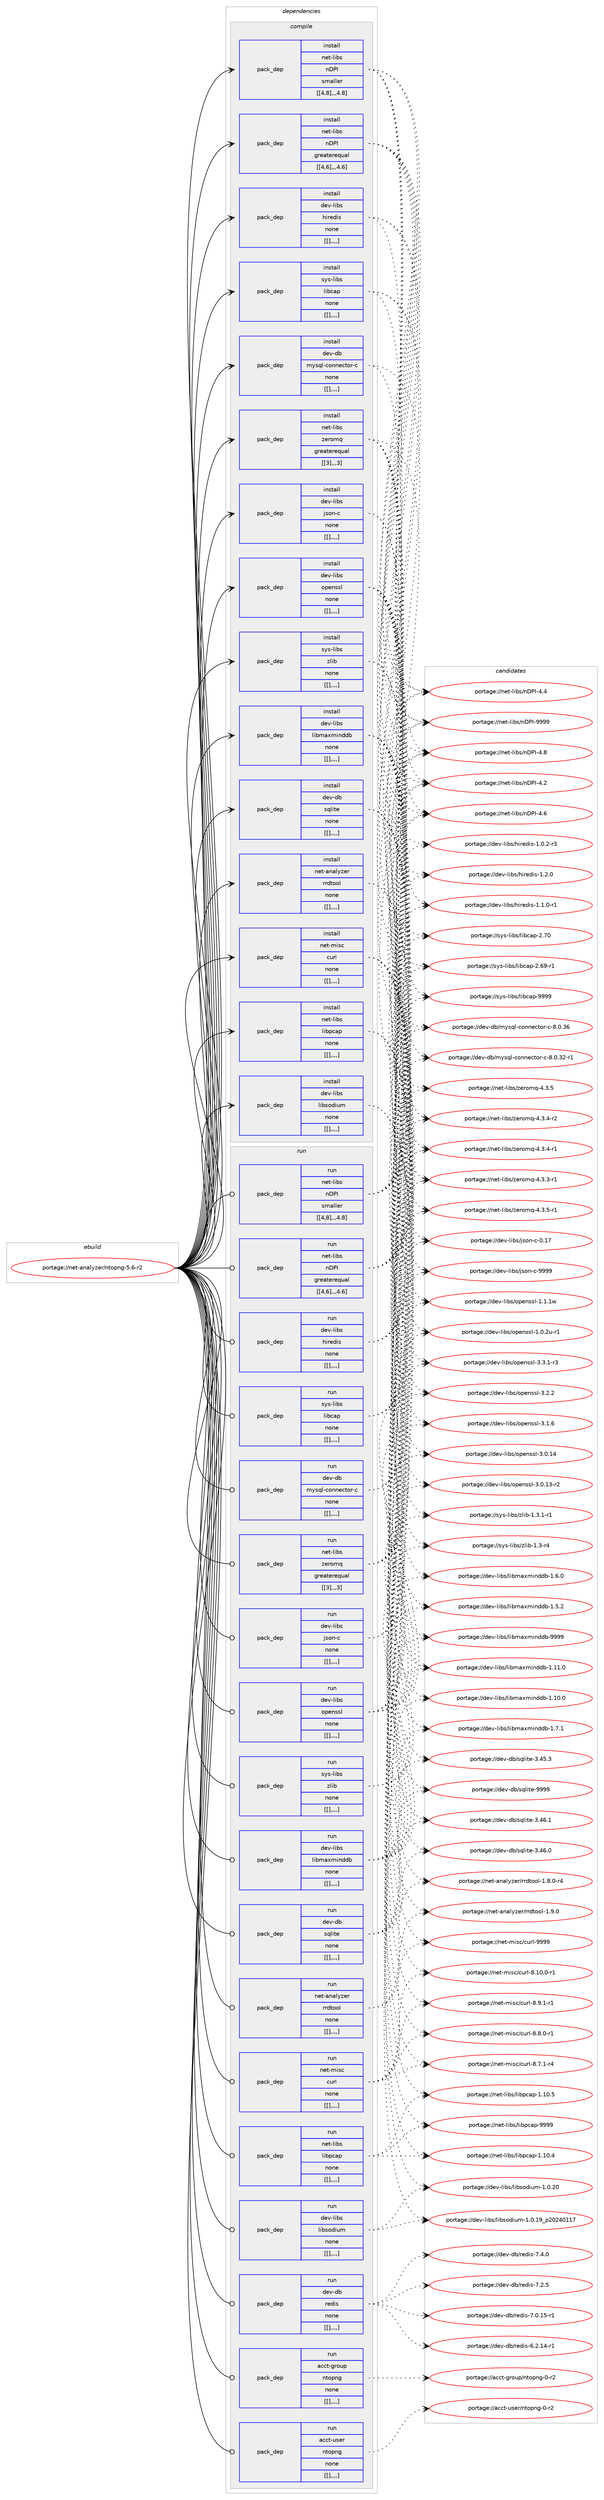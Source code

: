 digraph prolog {

# *************
# Graph options
# *************

newrank=true;
concentrate=true;
compound=true;
graph [rankdir=LR,fontname=Helvetica,fontsize=10,ranksep=1.5];#, ranksep=2.5, nodesep=0.2];
edge  [arrowhead=vee];
node  [fontname=Helvetica,fontsize=10];

# **********
# The ebuild
# **********

subgraph cluster_leftcol {
color=gray;
label=<<i>ebuild</i>>;
id [label="portage://net-analyzer/ntopng-5.6-r2", color=red, width=4, href="../net-analyzer/ntopng-5.6-r2.svg"];
}

# ****************
# The dependencies
# ****************

subgraph cluster_midcol {
color=gray;
label=<<i>dependencies</i>>;
subgraph cluster_compile {
fillcolor="#eeeeee";
style=filled;
label=<<i>compile</i>>;
subgraph pack263828 {
dependency359083 [label=<<TABLE BORDER="0" CELLBORDER="1" CELLSPACING="0" CELLPADDING="4" WIDTH="220"><TR><TD ROWSPAN="6" CELLPADDING="30">pack_dep</TD></TR><TR><TD WIDTH="110">install</TD></TR><TR><TD>dev-db</TD></TR><TR><TD>mysql-connector-c</TD></TR><TR><TD>none</TD></TR><TR><TD>[[],,,,]</TD></TR></TABLE>>, shape=none, color=blue];
}
id:e -> dependency359083:w [weight=20,style="solid",arrowhead="vee"];
subgraph pack263829 {
dependency359084 [label=<<TABLE BORDER="0" CELLBORDER="1" CELLSPACING="0" CELLPADDING="4" WIDTH="220"><TR><TD ROWSPAN="6" CELLPADDING="30">pack_dep</TD></TR><TR><TD WIDTH="110">install</TD></TR><TR><TD>dev-db</TD></TR><TR><TD>sqlite</TD></TR><TR><TD>none</TD></TR><TR><TD>[[],,,,]</TD></TR></TABLE>>, shape=none, color=blue];
}
id:e -> dependency359084:w [weight=20,style="solid",arrowhead="vee"];
subgraph pack263830 {
dependency359085 [label=<<TABLE BORDER="0" CELLBORDER="1" CELLSPACING="0" CELLPADDING="4" WIDTH="220"><TR><TD ROWSPAN="6" CELLPADDING="30">pack_dep</TD></TR><TR><TD WIDTH="110">install</TD></TR><TR><TD>dev-libs</TD></TR><TR><TD>hiredis</TD></TR><TR><TD>none</TD></TR><TR><TD>[[],,,,]</TD></TR></TABLE>>, shape=none, color=blue];
}
id:e -> dependency359085:w [weight=20,style="solid",arrowhead="vee"];
subgraph pack263831 {
dependency359086 [label=<<TABLE BORDER="0" CELLBORDER="1" CELLSPACING="0" CELLPADDING="4" WIDTH="220"><TR><TD ROWSPAN="6" CELLPADDING="30">pack_dep</TD></TR><TR><TD WIDTH="110">install</TD></TR><TR><TD>dev-libs</TD></TR><TR><TD>json-c</TD></TR><TR><TD>none</TD></TR><TR><TD>[[],,,,]</TD></TR></TABLE>>, shape=none, color=blue];
}
id:e -> dependency359086:w [weight=20,style="solid",arrowhead="vee"];
subgraph pack263832 {
dependency359087 [label=<<TABLE BORDER="0" CELLBORDER="1" CELLSPACING="0" CELLPADDING="4" WIDTH="220"><TR><TD ROWSPAN="6" CELLPADDING="30">pack_dep</TD></TR><TR><TD WIDTH="110">install</TD></TR><TR><TD>dev-libs</TD></TR><TR><TD>libmaxminddb</TD></TR><TR><TD>none</TD></TR><TR><TD>[[],,,,]</TD></TR></TABLE>>, shape=none, color=blue];
}
id:e -> dependency359087:w [weight=20,style="solid",arrowhead="vee"];
subgraph pack263833 {
dependency359088 [label=<<TABLE BORDER="0" CELLBORDER="1" CELLSPACING="0" CELLPADDING="4" WIDTH="220"><TR><TD ROWSPAN="6" CELLPADDING="30">pack_dep</TD></TR><TR><TD WIDTH="110">install</TD></TR><TR><TD>dev-libs</TD></TR><TR><TD>libsodium</TD></TR><TR><TD>none</TD></TR><TR><TD>[[],,,,]</TD></TR></TABLE>>, shape=none, color=blue];
}
id:e -> dependency359088:w [weight=20,style="solid",arrowhead="vee"];
subgraph pack263834 {
dependency359089 [label=<<TABLE BORDER="0" CELLBORDER="1" CELLSPACING="0" CELLPADDING="4" WIDTH="220"><TR><TD ROWSPAN="6" CELLPADDING="30">pack_dep</TD></TR><TR><TD WIDTH="110">install</TD></TR><TR><TD>dev-libs</TD></TR><TR><TD>openssl</TD></TR><TR><TD>none</TD></TR><TR><TD>[[],,,,]</TD></TR></TABLE>>, shape=none, color=blue];
}
id:e -> dependency359089:w [weight=20,style="solid",arrowhead="vee"];
subgraph pack263835 {
dependency359090 [label=<<TABLE BORDER="0" CELLBORDER="1" CELLSPACING="0" CELLPADDING="4" WIDTH="220"><TR><TD ROWSPAN="6" CELLPADDING="30">pack_dep</TD></TR><TR><TD WIDTH="110">install</TD></TR><TR><TD>net-analyzer</TD></TR><TR><TD>rrdtool</TD></TR><TR><TD>none</TD></TR><TR><TD>[[],,,,]</TD></TR></TABLE>>, shape=none, color=blue];
}
id:e -> dependency359090:w [weight=20,style="solid",arrowhead="vee"];
subgraph pack263836 {
dependency359091 [label=<<TABLE BORDER="0" CELLBORDER="1" CELLSPACING="0" CELLPADDING="4" WIDTH="220"><TR><TD ROWSPAN="6" CELLPADDING="30">pack_dep</TD></TR><TR><TD WIDTH="110">install</TD></TR><TR><TD>net-libs</TD></TR><TR><TD>libpcap</TD></TR><TR><TD>none</TD></TR><TR><TD>[[],,,,]</TD></TR></TABLE>>, shape=none, color=blue];
}
id:e -> dependency359091:w [weight=20,style="solid",arrowhead="vee"];
subgraph pack263837 {
dependency359092 [label=<<TABLE BORDER="0" CELLBORDER="1" CELLSPACING="0" CELLPADDING="4" WIDTH="220"><TR><TD ROWSPAN="6" CELLPADDING="30">pack_dep</TD></TR><TR><TD WIDTH="110">install</TD></TR><TR><TD>net-libs</TD></TR><TR><TD>nDPI</TD></TR><TR><TD>greaterequal</TD></TR><TR><TD>[[4,6],,,4.6]</TD></TR></TABLE>>, shape=none, color=blue];
}
id:e -> dependency359092:w [weight=20,style="solid",arrowhead="vee"];
subgraph pack263838 {
dependency359093 [label=<<TABLE BORDER="0" CELLBORDER="1" CELLSPACING="0" CELLPADDING="4" WIDTH="220"><TR><TD ROWSPAN="6" CELLPADDING="30">pack_dep</TD></TR><TR><TD WIDTH="110">install</TD></TR><TR><TD>net-libs</TD></TR><TR><TD>nDPI</TD></TR><TR><TD>smaller</TD></TR><TR><TD>[[4,8],,,4.8]</TD></TR></TABLE>>, shape=none, color=blue];
}
id:e -> dependency359093:w [weight=20,style="solid",arrowhead="vee"];
subgraph pack263839 {
dependency359094 [label=<<TABLE BORDER="0" CELLBORDER="1" CELLSPACING="0" CELLPADDING="4" WIDTH="220"><TR><TD ROWSPAN="6" CELLPADDING="30">pack_dep</TD></TR><TR><TD WIDTH="110">install</TD></TR><TR><TD>net-libs</TD></TR><TR><TD>zeromq</TD></TR><TR><TD>greaterequal</TD></TR><TR><TD>[[3],,,3]</TD></TR></TABLE>>, shape=none, color=blue];
}
id:e -> dependency359094:w [weight=20,style="solid",arrowhead="vee"];
subgraph pack263840 {
dependency359095 [label=<<TABLE BORDER="0" CELLBORDER="1" CELLSPACING="0" CELLPADDING="4" WIDTH="220"><TR><TD ROWSPAN="6" CELLPADDING="30">pack_dep</TD></TR><TR><TD WIDTH="110">install</TD></TR><TR><TD>net-misc</TD></TR><TR><TD>curl</TD></TR><TR><TD>none</TD></TR><TR><TD>[[],,,,]</TD></TR></TABLE>>, shape=none, color=blue];
}
id:e -> dependency359095:w [weight=20,style="solid",arrowhead="vee"];
subgraph pack263841 {
dependency359096 [label=<<TABLE BORDER="0" CELLBORDER="1" CELLSPACING="0" CELLPADDING="4" WIDTH="220"><TR><TD ROWSPAN="6" CELLPADDING="30">pack_dep</TD></TR><TR><TD WIDTH="110">install</TD></TR><TR><TD>sys-libs</TD></TR><TR><TD>libcap</TD></TR><TR><TD>none</TD></TR><TR><TD>[[],,,,]</TD></TR></TABLE>>, shape=none, color=blue];
}
id:e -> dependency359096:w [weight=20,style="solid",arrowhead="vee"];
subgraph pack263842 {
dependency359097 [label=<<TABLE BORDER="0" CELLBORDER="1" CELLSPACING="0" CELLPADDING="4" WIDTH="220"><TR><TD ROWSPAN="6" CELLPADDING="30">pack_dep</TD></TR><TR><TD WIDTH="110">install</TD></TR><TR><TD>sys-libs</TD></TR><TR><TD>zlib</TD></TR><TR><TD>none</TD></TR><TR><TD>[[],,,,]</TD></TR></TABLE>>, shape=none, color=blue];
}
id:e -> dependency359097:w [weight=20,style="solid",arrowhead="vee"];
}
subgraph cluster_compileandrun {
fillcolor="#eeeeee";
style=filled;
label=<<i>compile and run</i>>;
}
subgraph cluster_run {
fillcolor="#eeeeee";
style=filled;
label=<<i>run</i>>;
subgraph pack263843 {
dependency359098 [label=<<TABLE BORDER="0" CELLBORDER="1" CELLSPACING="0" CELLPADDING="4" WIDTH="220"><TR><TD ROWSPAN="6" CELLPADDING="30">pack_dep</TD></TR><TR><TD WIDTH="110">run</TD></TR><TR><TD>acct-group</TD></TR><TR><TD>ntopng</TD></TR><TR><TD>none</TD></TR><TR><TD>[[],,,,]</TD></TR></TABLE>>, shape=none, color=blue];
}
id:e -> dependency359098:w [weight=20,style="solid",arrowhead="odot"];
subgraph pack263844 {
dependency359099 [label=<<TABLE BORDER="0" CELLBORDER="1" CELLSPACING="0" CELLPADDING="4" WIDTH="220"><TR><TD ROWSPAN="6" CELLPADDING="30">pack_dep</TD></TR><TR><TD WIDTH="110">run</TD></TR><TR><TD>acct-user</TD></TR><TR><TD>ntopng</TD></TR><TR><TD>none</TD></TR><TR><TD>[[],,,,]</TD></TR></TABLE>>, shape=none, color=blue];
}
id:e -> dependency359099:w [weight=20,style="solid",arrowhead="odot"];
subgraph pack263845 {
dependency359100 [label=<<TABLE BORDER="0" CELLBORDER="1" CELLSPACING="0" CELLPADDING="4" WIDTH="220"><TR><TD ROWSPAN="6" CELLPADDING="30">pack_dep</TD></TR><TR><TD WIDTH="110">run</TD></TR><TR><TD>dev-db</TD></TR><TR><TD>mysql-connector-c</TD></TR><TR><TD>none</TD></TR><TR><TD>[[],,,,]</TD></TR></TABLE>>, shape=none, color=blue];
}
id:e -> dependency359100:w [weight=20,style="solid",arrowhead="odot"];
subgraph pack263846 {
dependency359101 [label=<<TABLE BORDER="0" CELLBORDER="1" CELLSPACING="0" CELLPADDING="4" WIDTH="220"><TR><TD ROWSPAN="6" CELLPADDING="30">pack_dep</TD></TR><TR><TD WIDTH="110">run</TD></TR><TR><TD>dev-db</TD></TR><TR><TD>redis</TD></TR><TR><TD>none</TD></TR><TR><TD>[[],,,,]</TD></TR></TABLE>>, shape=none, color=blue];
}
id:e -> dependency359101:w [weight=20,style="solid",arrowhead="odot"];
subgraph pack263847 {
dependency359102 [label=<<TABLE BORDER="0" CELLBORDER="1" CELLSPACING="0" CELLPADDING="4" WIDTH="220"><TR><TD ROWSPAN="6" CELLPADDING="30">pack_dep</TD></TR><TR><TD WIDTH="110">run</TD></TR><TR><TD>dev-db</TD></TR><TR><TD>sqlite</TD></TR><TR><TD>none</TD></TR><TR><TD>[[],,,,]</TD></TR></TABLE>>, shape=none, color=blue];
}
id:e -> dependency359102:w [weight=20,style="solid",arrowhead="odot"];
subgraph pack263848 {
dependency359103 [label=<<TABLE BORDER="0" CELLBORDER="1" CELLSPACING="0" CELLPADDING="4" WIDTH="220"><TR><TD ROWSPAN="6" CELLPADDING="30">pack_dep</TD></TR><TR><TD WIDTH="110">run</TD></TR><TR><TD>dev-libs</TD></TR><TR><TD>hiredis</TD></TR><TR><TD>none</TD></TR><TR><TD>[[],,,,]</TD></TR></TABLE>>, shape=none, color=blue];
}
id:e -> dependency359103:w [weight=20,style="solid",arrowhead="odot"];
subgraph pack263849 {
dependency359104 [label=<<TABLE BORDER="0" CELLBORDER="1" CELLSPACING="0" CELLPADDING="4" WIDTH="220"><TR><TD ROWSPAN="6" CELLPADDING="30">pack_dep</TD></TR><TR><TD WIDTH="110">run</TD></TR><TR><TD>dev-libs</TD></TR><TR><TD>json-c</TD></TR><TR><TD>none</TD></TR><TR><TD>[[],,,,]</TD></TR></TABLE>>, shape=none, color=blue];
}
id:e -> dependency359104:w [weight=20,style="solid",arrowhead="odot"];
subgraph pack263850 {
dependency359105 [label=<<TABLE BORDER="0" CELLBORDER="1" CELLSPACING="0" CELLPADDING="4" WIDTH="220"><TR><TD ROWSPAN="6" CELLPADDING="30">pack_dep</TD></TR><TR><TD WIDTH="110">run</TD></TR><TR><TD>dev-libs</TD></TR><TR><TD>libmaxminddb</TD></TR><TR><TD>none</TD></TR><TR><TD>[[],,,,]</TD></TR></TABLE>>, shape=none, color=blue];
}
id:e -> dependency359105:w [weight=20,style="solid",arrowhead="odot"];
subgraph pack263851 {
dependency359106 [label=<<TABLE BORDER="0" CELLBORDER="1" CELLSPACING="0" CELLPADDING="4" WIDTH="220"><TR><TD ROWSPAN="6" CELLPADDING="30">pack_dep</TD></TR><TR><TD WIDTH="110">run</TD></TR><TR><TD>dev-libs</TD></TR><TR><TD>libsodium</TD></TR><TR><TD>none</TD></TR><TR><TD>[[],,,,]</TD></TR></TABLE>>, shape=none, color=blue];
}
id:e -> dependency359106:w [weight=20,style="solid",arrowhead="odot"];
subgraph pack263852 {
dependency359107 [label=<<TABLE BORDER="0" CELLBORDER="1" CELLSPACING="0" CELLPADDING="4" WIDTH="220"><TR><TD ROWSPAN="6" CELLPADDING="30">pack_dep</TD></TR><TR><TD WIDTH="110">run</TD></TR><TR><TD>dev-libs</TD></TR><TR><TD>openssl</TD></TR><TR><TD>none</TD></TR><TR><TD>[[],,,,]</TD></TR></TABLE>>, shape=none, color=blue];
}
id:e -> dependency359107:w [weight=20,style="solid",arrowhead="odot"];
subgraph pack263853 {
dependency359108 [label=<<TABLE BORDER="0" CELLBORDER="1" CELLSPACING="0" CELLPADDING="4" WIDTH="220"><TR><TD ROWSPAN="6" CELLPADDING="30">pack_dep</TD></TR><TR><TD WIDTH="110">run</TD></TR><TR><TD>net-analyzer</TD></TR><TR><TD>rrdtool</TD></TR><TR><TD>none</TD></TR><TR><TD>[[],,,,]</TD></TR></TABLE>>, shape=none, color=blue];
}
id:e -> dependency359108:w [weight=20,style="solid",arrowhead="odot"];
subgraph pack263854 {
dependency359109 [label=<<TABLE BORDER="0" CELLBORDER="1" CELLSPACING="0" CELLPADDING="4" WIDTH="220"><TR><TD ROWSPAN="6" CELLPADDING="30">pack_dep</TD></TR><TR><TD WIDTH="110">run</TD></TR><TR><TD>net-libs</TD></TR><TR><TD>libpcap</TD></TR><TR><TD>none</TD></TR><TR><TD>[[],,,,]</TD></TR></TABLE>>, shape=none, color=blue];
}
id:e -> dependency359109:w [weight=20,style="solid",arrowhead="odot"];
subgraph pack263855 {
dependency359110 [label=<<TABLE BORDER="0" CELLBORDER="1" CELLSPACING="0" CELLPADDING="4" WIDTH="220"><TR><TD ROWSPAN="6" CELLPADDING="30">pack_dep</TD></TR><TR><TD WIDTH="110">run</TD></TR><TR><TD>net-libs</TD></TR><TR><TD>nDPI</TD></TR><TR><TD>greaterequal</TD></TR><TR><TD>[[4,6],,,4.6]</TD></TR></TABLE>>, shape=none, color=blue];
}
id:e -> dependency359110:w [weight=20,style="solid",arrowhead="odot"];
subgraph pack263856 {
dependency359111 [label=<<TABLE BORDER="0" CELLBORDER="1" CELLSPACING="0" CELLPADDING="4" WIDTH="220"><TR><TD ROWSPAN="6" CELLPADDING="30">pack_dep</TD></TR><TR><TD WIDTH="110">run</TD></TR><TR><TD>net-libs</TD></TR><TR><TD>nDPI</TD></TR><TR><TD>smaller</TD></TR><TR><TD>[[4,8],,,4.8]</TD></TR></TABLE>>, shape=none, color=blue];
}
id:e -> dependency359111:w [weight=20,style="solid",arrowhead="odot"];
subgraph pack263857 {
dependency359112 [label=<<TABLE BORDER="0" CELLBORDER="1" CELLSPACING="0" CELLPADDING="4" WIDTH="220"><TR><TD ROWSPAN="6" CELLPADDING="30">pack_dep</TD></TR><TR><TD WIDTH="110">run</TD></TR><TR><TD>net-libs</TD></TR><TR><TD>zeromq</TD></TR><TR><TD>greaterequal</TD></TR><TR><TD>[[3],,,3]</TD></TR></TABLE>>, shape=none, color=blue];
}
id:e -> dependency359112:w [weight=20,style="solid",arrowhead="odot"];
subgraph pack263858 {
dependency359113 [label=<<TABLE BORDER="0" CELLBORDER="1" CELLSPACING="0" CELLPADDING="4" WIDTH="220"><TR><TD ROWSPAN="6" CELLPADDING="30">pack_dep</TD></TR><TR><TD WIDTH="110">run</TD></TR><TR><TD>net-misc</TD></TR><TR><TD>curl</TD></TR><TR><TD>none</TD></TR><TR><TD>[[],,,,]</TD></TR></TABLE>>, shape=none, color=blue];
}
id:e -> dependency359113:w [weight=20,style="solid",arrowhead="odot"];
subgraph pack263859 {
dependency359114 [label=<<TABLE BORDER="0" CELLBORDER="1" CELLSPACING="0" CELLPADDING="4" WIDTH="220"><TR><TD ROWSPAN="6" CELLPADDING="30">pack_dep</TD></TR><TR><TD WIDTH="110">run</TD></TR><TR><TD>sys-libs</TD></TR><TR><TD>libcap</TD></TR><TR><TD>none</TD></TR><TR><TD>[[],,,,]</TD></TR></TABLE>>, shape=none, color=blue];
}
id:e -> dependency359114:w [weight=20,style="solid",arrowhead="odot"];
subgraph pack263860 {
dependency359115 [label=<<TABLE BORDER="0" CELLBORDER="1" CELLSPACING="0" CELLPADDING="4" WIDTH="220"><TR><TD ROWSPAN="6" CELLPADDING="30">pack_dep</TD></TR><TR><TD WIDTH="110">run</TD></TR><TR><TD>sys-libs</TD></TR><TR><TD>zlib</TD></TR><TR><TD>none</TD></TR><TR><TD>[[],,,,]</TD></TR></TABLE>>, shape=none, color=blue];
}
id:e -> dependency359115:w [weight=20,style="solid",arrowhead="odot"];
}
}

# **************
# The candidates
# **************

subgraph cluster_choices {
rank=same;
color=gray;
label=<<i>candidates</i>>;

subgraph choice263828 {
color=black;
nodesep=1;
choice100101118451009847109121115113108459911111011010199116111114459945564648465154 [label="portage://dev-db/mysql-connector-c-8.0.36", color=red, width=4,href="../dev-db/mysql-connector-c-8.0.36.svg"];
choice1001011184510098471091211151131084599111110110101991161111144599455646484651504511449 [label="portage://dev-db/mysql-connector-c-8.0.32-r1", color=red, width=4,href="../dev-db/mysql-connector-c-8.0.32-r1.svg"];
dependency359083:e -> choice100101118451009847109121115113108459911111011010199116111114459945564648465154:w [style=dotted,weight="100"];
dependency359083:e -> choice1001011184510098471091211151131084599111110110101991161111144599455646484651504511449:w [style=dotted,weight="100"];
}
subgraph choice263829 {
color=black;
nodesep=1;
choice1001011184510098471151131081051161014557575757 [label="portage://dev-db/sqlite-9999", color=red, width=4,href="../dev-db/sqlite-9999.svg"];
choice10010111845100984711511310810511610145514652544649 [label="portage://dev-db/sqlite-3.46.1", color=red, width=4,href="../dev-db/sqlite-3.46.1.svg"];
choice10010111845100984711511310810511610145514652544648 [label="portage://dev-db/sqlite-3.46.0", color=red, width=4,href="../dev-db/sqlite-3.46.0.svg"];
choice10010111845100984711511310810511610145514652534651 [label="portage://dev-db/sqlite-3.45.3", color=red, width=4,href="../dev-db/sqlite-3.45.3.svg"];
dependency359084:e -> choice1001011184510098471151131081051161014557575757:w [style=dotted,weight="100"];
dependency359084:e -> choice10010111845100984711511310810511610145514652544649:w [style=dotted,weight="100"];
dependency359084:e -> choice10010111845100984711511310810511610145514652544648:w [style=dotted,weight="100"];
dependency359084:e -> choice10010111845100984711511310810511610145514652534651:w [style=dotted,weight="100"];
}
subgraph choice263830 {
color=black;
nodesep=1;
choice100101118451081059811547104105114101100105115454946504648 [label="portage://dev-libs/hiredis-1.2.0", color=red, width=4,href="../dev-libs/hiredis-1.2.0.svg"];
choice1001011184510810598115471041051141011001051154549464946484511449 [label="portage://dev-libs/hiredis-1.1.0-r1", color=red, width=4,href="../dev-libs/hiredis-1.1.0-r1.svg"];
choice1001011184510810598115471041051141011001051154549464846504511451 [label="portage://dev-libs/hiredis-1.0.2-r3", color=red, width=4,href="../dev-libs/hiredis-1.0.2-r3.svg"];
dependency359085:e -> choice100101118451081059811547104105114101100105115454946504648:w [style=dotted,weight="100"];
dependency359085:e -> choice1001011184510810598115471041051141011001051154549464946484511449:w [style=dotted,weight="100"];
dependency359085:e -> choice1001011184510810598115471041051141011001051154549464846504511451:w [style=dotted,weight="100"];
}
subgraph choice263831 {
color=black;
nodesep=1;
choice10010111845108105981154710611511111045994557575757 [label="portage://dev-libs/json-c-9999", color=red, width=4,href="../dev-libs/json-c-9999.svg"];
choice10010111845108105981154710611511111045994548464955 [label="portage://dev-libs/json-c-0.17", color=red, width=4,href="../dev-libs/json-c-0.17.svg"];
dependency359086:e -> choice10010111845108105981154710611511111045994557575757:w [style=dotted,weight="100"];
dependency359086:e -> choice10010111845108105981154710611511111045994548464955:w [style=dotted,weight="100"];
}
subgraph choice263832 {
color=black;
nodesep=1;
choice1001011184510810598115471081059810997120109105110100100984557575757 [label="portage://dev-libs/libmaxminddb-9999", color=red, width=4,href="../dev-libs/libmaxminddb-9999.svg"];
choice10010111845108105981154710810598109971201091051101001009845494649494648 [label="portage://dev-libs/libmaxminddb-1.11.0", color=red, width=4,href="../dev-libs/libmaxminddb-1.11.0.svg"];
choice10010111845108105981154710810598109971201091051101001009845494649484648 [label="portage://dev-libs/libmaxminddb-1.10.0", color=red, width=4,href="../dev-libs/libmaxminddb-1.10.0.svg"];
choice100101118451081059811547108105981099712010910511010010098454946554649 [label="portage://dev-libs/libmaxminddb-1.7.1", color=red, width=4,href="../dev-libs/libmaxminddb-1.7.1.svg"];
choice100101118451081059811547108105981099712010910511010010098454946544648 [label="portage://dev-libs/libmaxminddb-1.6.0", color=red, width=4,href="../dev-libs/libmaxminddb-1.6.0.svg"];
choice100101118451081059811547108105981099712010910511010010098454946534650 [label="portage://dev-libs/libmaxminddb-1.5.2", color=red, width=4,href="../dev-libs/libmaxminddb-1.5.2.svg"];
dependency359087:e -> choice1001011184510810598115471081059810997120109105110100100984557575757:w [style=dotted,weight="100"];
dependency359087:e -> choice10010111845108105981154710810598109971201091051101001009845494649494648:w [style=dotted,weight="100"];
dependency359087:e -> choice10010111845108105981154710810598109971201091051101001009845494649484648:w [style=dotted,weight="100"];
dependency359087:e -> choice100101118451081059811547108105981099712010910511010010098454946554649:w [style=dotted,weight="100"];
dependency359087:e -> choice100101118451081059811547108105981099712010910511010010098454946544648:w [style=dotted,weight="100"];
dependency359087:e -> choice100101118451081059811547108105981099712010910511010010098454946534650:w [style=dotted,weight="100"];
}
subgraph choice263833 {
color=black;
nodesep=1;
choice1001011184510810598115471081059811511110010511710945494648465048 [label="portage://dev-libs/libsodium-1.0.20", color=red, width=4,href="../dev-libs/libsodium-1.0.20.svg"];
choice1001011184510810598115471081059811511110010511710945494648464957951125048505248494955 [label="portage://dev-libs/libsodium-1.0.19_p20240117", color=red, width=4,href="../dev-libs/libsodium-1.0.19_p20240117.svg"];
dependency359088:e -> choice1001011184510810598115471081059811511110010511710945494648465048:w [style=dotted,weight="100"];
dependency359088:e -> choice1001011184510810598115471081059811511110010511710945494648464957951125048505248494955:w [style=dotted,weight="100"];
}
subgraph choice263834 {
color=black;
nodesep=1;
choice1001011184510810598115471111121011101151151084551465146494511451 [label="portage://dev-libs/openssl-3.3.1-r3", color=red, width=4,href="../dev-libs/openssl-3.3.1-r3.svg"];
choice100101118451081059811547111112101110115115108455146504650 [label="portage://dev-libs/openssl-3.2.2", color=red, width=4,href="../dev-libs/openssl-3.2.2.svg"];
choice100101118451081059811547111112101110115115108455146494654 [label="portage://dev-libs/openssl-3.1.6", color=red, width=4,href="../dev-libs/openssl-3.1.6.svg"];
choice10010111845108105981154711111210111011511510845514648464952 [label="portage://dev-libs/openssl-3.0.14", color=red, width=4,href="../dev-libs/openssl-3.0.14.svg"];
choice100101118451081059811547111112101110115115108455146484649514511450 [label="portage://dev-libs/openssl-3.0.13-r2", color=red, width=4,href="../dev-libs/openssl-3.0.13-r2.svg"];
choice100101118451081059811547111112101110115115108454946494649119 [label="portage://dev-libs/openssl-1.1.1w", color=red, width=4,href="../dev-libs/openssl-1.1.1w.svg"];
choice1001011184510810598115471111121011101151151084549464846501174511449 [label="portage://dev-libs/openssl-1.0.2u-r1", color=red, width=4,href="../dev-libs/openssl-1.0.2u-r1.svg"];
dependency359089:e -> choice1001011184510810598115471111121011101151151084551465146494511451:w [style=dotted,weight="100"];
dependency359089:e -> choice100101118451081059811547111112101110115115108455146504650:w [style=dotted,weight="100"];
dependency359089:e -> choice100101118451081059811547111112101110115115108455146494654:w [style=dotted,weight="100"];
dependency359089:e -> choice10010111845108105981154711111210111011511510845514648464952:w [style=dotted,weight="100"];
dependency359089:e -> choice100101118451081059811547111112101110115115108455146484649514511450:w [style=dotted,weight="100"];
dependency359089:e -> choice100101118451081059811547111112101110115115108454946494649119:w [style=dotted,weight="100"];
dependency359089:e -> choice1001011184510810598115471111121011101151151084549464846501174511449:w [style=dotted,weight="100"];
}
subgraph choice263835 {
color=black;
nodesep=1;
choice11010111645971109710812112210111447114114100116111111108454946574648 [label="portage://net-analyzer/rrdtool-1.9.0", color=red, width=4,href="../net-analyzer/rrdtool-1.9.0.svg"];
choice110101116459711097108121122101114471141141001161111111084549465646484511452 [label="portage://net-analyzer/rrdtool-1.8.0-r4", color=red, width=4,href="../net-analyzer/rrdtool-1.8.0-r4.svg"];
dependency359090:e -> choice11010111645971109710812112210111447114114100116111111108454946574648:w [style=dotted,weight="100"];
dependency359090:e -> choice110101116459711097108121122101114471141141001161111111084549465646484511452:w [style=dotted,weight="100"];
}
subgraph choice263836 {
color=black;
nodesep=1;
choice1101011164510810598115471081059811299971124557575757 [label="portage://net-libs/libpcap-9999", color=red, width=4,href="../net-libs/libpcap-9999.svg"];
choice11010111645108105981154710810598112999711245494649484653 [label="portage://net-libs/libpcap-1.10.5", color=red, width=4,href="../net-libs/libpcap-1.10.5.svg"];
choice11010111645108105981154710810598112999711245494649484652 [label="portage://net-libs/libpcap-1.10.4", color=red, width=4,href="../net-libs/libpcap-1.10.4.svg"];
dependency359091:e -> choice1101011164510810598115471081059811299971124557575757:w [style=dotted,weight="100"];
dependency359091:e -> choice11010111645108105981154710810598112999711245494649484653:w [style=dotted,weight="100"];
dependency359091:e -> choice11010111645108105981154710810598112999711245494649484652:w [style=dotted,weight="100"];
}
subgraph choice263837 {
color=black;
nodesep=1;
choice1101011164510810598115471106880734557575757 [label="portage://net-libs/nDPI-9999", color=red, width=4,href="../net-libs/nDPI-9999.svg"];
choice11010111645108105981154711068807345524656 [label="portage://net-libs/nDPI-4.8", color=red, width=4,href="../net-libs/nDPI-4.8.svg"];
choice11010111645108105981154711068807345524654 [label="portage://net-libs/nDPI-4.6", color=red, width=4,href="../net-libs/nDPI-4.6.svg"];
choice11010111645108105981154711068807345524652 [label="portage://net-libs/nDPI-4.4", color=red, width=4,href="../net-libs/nDPI-4.4.svg"];
choice11010111645108105981154711068807345524650 [label="portage://net-libs/nDPI-4.2", color=red, width=4,href="../net-libs/nDPI-4.2.svg"];
dependency359092:e -> choice1101011164510810598115471106880734557575757:w [style=dotted,weight="100"];
dependency359092:e -> choice11010111645108105981154711068807345524656:w [style=dotted,weight="100"];
dependency359092:e -> choice11010111645108105981154711068807345524654:w [style=dotted,weight="100"];
dependency359092:e -> choice11010111645108105981154711068807345524652:w [style=dotted,weight="100"];
dependency359092:e -> choice11010111645108105981154711068807345524650:w [style=dotted,weight="100"];
}
subgraph choice263838 {
color=black;
nodesep=1;
choice1101011164510810598115471106880734557575757 [label="portage://net-libs/nDPI-9999", color=red, width=4,href="../net-libs/nDPI-9999.svg"];
choice11010111645108105981154711068807345524656 [label="portage://net-libs/nDPI-4.8", color=red, width=4,href="../net-libs/nDPI-4.8.svg"];
choice11010111645108105981154711068807345524654 [label="portage://net-libs/nDPI-4.6", color=red, width=4,href="../net-libs/nDPI-4.6.svg"];
choice11010111645108105981154711068807345524652 [label="portage://net-libs/nDPI-4.4", color=red, width=4,href="../net-libs/nDPI-4.4.svg"];
choice11010111645108105981154711068807345524650 [label="portage://net-libs/nDPI-4.2", color=red, width=4,href="../net-libs/nDPI-4.2.svg"];
dependency359093:e -> choice1101011164510810598115471106880734557575757:w [style=dotted,weight="100"];
dependency359093:e -> choice11010111645108105981154711068807345524656:w [style=dotted,weight="100"];
dependency359093:e -> choice11010111645108105981154711068807345524654:w [style=dotted,weight="100"];
dependency359093:e -> choice11010111645108105981154711068807345524652:w [style=dotted,weight="100"];
dependency359093:e -> choice11010111645108105981154711068807345524650:w [style=dotted,weight="100"];
}
subgraph choice263839 {
color=black;
nodesep=1;
choice1101011164510810598115471221011141111091134552465146534511449 [label="portage://net-libs/zeromq-4.3.5-r1", color=red, width=4,href="../net-libs/zeromq-4.3.5-r1.svg"];
choice110101116451081059811547122101114111109113455246514653 [label="portage://net-libs/zeromq-4.3.5", color=red, width=4,href="../net-libs/zeromq-4.3.5.svg"];
choice1101011164510810598115471221011141111091134552465146524511450 [label="portage://net-libs/zeromq-4.3.4-r2", color=red, width=4,href="../net-libs/zeromq-4.3.4-r2.svg"];
choice1101011164510810598115471221011141111091134552465146524511449 [label="portage://net-libs/zeromq-4.3.4-r1", color=red, width=4,href="../net-libs/zeromq-4.3.4-r1.svg"];
choice1101011164510810598115471221011141111091134552465146514511449 [label="portage://net-libs/zeromq-4.3.3-r1", color=red, width=4,href="../net-libs/zeromq-4.3.3-r1.svg"];
dependency359094:e -> choice1101011164510810598115471221011141111091134552465146534511449:w [style=dotted,weight="100"];
dependency359094:e -> choice110101116451081059811547122101114111109113455246514653:w [style=dotted,weight="100"];
dependency359094:e -> choice1101011164510810598115471221011141111091134552465146524511450:w [style=dotted,weight="100"];
dependency359094:e -> choice1101011164510810598115471221011141111091134552465146524511449:w [style=dotted,weight="100"];
dependency359094:e -> choice1101011164510810598115471221011141111091134552465146514511449:w [style=dotted,weight="100"];
}
subgraph choice263840 {
color=black;
nodesep=1;
choice110101116451091051159947991171141084557575757 [label="portage://net-misc/curl-9999", color=red, width=4,href="../net-misc/curl-9999.svg"];
choice11010111645109105115994799117114108455646494846484511449 [label="portage://net-misc/curl-8.10.0-r1", color=red, width=4,href="../net-misc/curl-8.10.0-r1.svg"];
choice110101116451091051159947991171141084556465746494511449 [label="portage://net-misc/curl-8.9.1-r1", color=red, width=4,href="../net-misc/curl-8.9.1-r1.svg"];
choice110101116451091051159947991171141084556465646484511449 [label="portage://net-misc/curl-8.8.0-r1", color=red, width=4,href="../net-misc/curl-8.8.0-r1.svg"];
choice110101116451091051159947991171141084556465546494511452 [label="portage://net-misc/curl-8.7.1-r4", color=red, width=4,href="../net-misc/curl-8.7.1-r4.svg"];
dependency359095:e -> choice110101116451091051159947991171141084557575757:w [style=dotted,weight="100"];
dependency359095:e -> choice11010111645109105115994799117114108455646494846484511449:w [style=dotted,weight="100"];
dependency359095:e -> choice110101116451091051159947991171141084556465746494511449:w [style=dotted,weight="100"];
dependency359095:e -> choice110101116451091051159947991171141084556465646484511449:w [style=dotted,weight="100"];
dependency359095:e -> choice110101116451091051159947991171141084556465546494511452:w [style=dotted,weight="100"];
}
subgraph choice263841 {
color=black;
nodesep=1;
choice1151211154510810598115471081059899971124557575757 [label="portage://sys-libs/libcap-9999", color=red, width=4,href="../sys-libs/libcap-9999.svg"];
choice1151211154510810598115471081059899971124550465548 [label="portage://sys-libs/libcap-2.70", color=red, width=4,href="../sys-libs/libcap-2.70.svg"];
choice11512111545108105981154710810598999711245504654574511449 [label="portage://sys-libs/libcap-2.69-r1", color=red, width=4,href="../sys-libs/libcap-2.69-r1.svg"];
dependency359096:e -> choice1151211154510810598115471081059899971124557575757:w [style=dotted,weight="100"];
dependency359096:e -> choice1151211154510810598115471081059899971124550465548:w [style=dotted,weight="100"];
dependency359096:e -> choice11512111545108105981154710810598999711245504654574511449:w [style=dotted,weight="100"];
}
subgraph choice263842 {
color=black;
nodesep=1;
choice115121115451081059811547122108105984549465146494511449 [label="portage://sys-libs/zlib-1.3.1-r1", color=red, width=4,href="../sys-libs/zlib-1.3.1-r1.svg"];
choice11512111545108105981154712210810598454946514511452 [label="portage://sys-libs/zlib-1.3-r4", color=red, width=4,href="../sys-libs/zlib-1.3-r4.svg"];
dependency359097:e -> choice115121115451081059811547122108105984549465146494511449:w [style=dotted,weight="100"];
dependency359097:e -> choice11512111545108105981154712210810598454946514511452:w [style=dotted,weight="100"];
}
subgraph choice263843 {
color=black;
nodesep=1;
choice979999116451031141111171124711011611111211010345484511450 [label="portage://acct-group/ntopng-0-r2", color=red, width=4,href="../acct-group/ntopng-0-r2.svg"];
dependency359098:e -> choice979999116451031141111171124711011611111211010345484511450:w [style=dotted,weight="100"];
}
subgraph choice263844 {
color=black;
nodesep=1;
choice979999116451171151011144711011611111211010345484511450 [label="portage://acct-user/ntopng-0-r2", color=red, width=4,href="../acct-user/ntopng-0-r2.svg"];
dependency359099:e -> choice979999116451171151011144711011611111211010345484511450:w [style=dotted,weight="100"];
}
subgraph choice263845 {
color=black;
nodesep=1;
choice100101118451009847109121115113108459911111011010199116111114459945564648465154 [label="portage://dev-db/mysql-connector-c-8.0.36", color=red, width=4,href="../dev-db/mysql-connector-c-8.0.36.svg"];
choice1001011184510098471091211151131084599111110110101991161111144599455646484651504511449 [label="portage://dev-db/mysql-connector-c-8.0.32-r1", color=red, width=4,href="../dev-db/mysql-connector-c-8.0.32-r1.svg"];
dependency359100:e -> choice100101118451009847109121115113108459911111011010199116111114459945564648465154:w [style=dotted,weight="100"];
dependency359100:e -> choice1001011184510098471091211151131084599111110110101991161111144599455646484651504511449:w [style=dotted,weight="100"];
}
subgraph choice263846 {
color=black;
nodesep=1;
choice100101118451009847114101100105115455546524648 [label="portage://dev-db/redis-7.4.0", color=red, width=4,href="../dev-db/redis-7.4.0.svg"];
choice100101118451009847114101100105115455546504653 [label="portage://dev-db/redis-7.2.5", color=red, width=4,href="../dev-db/redis-7.2.5.svg"];
choice100101118451009847114101100105115455546484649534511449 [label="portage://dev-db/redis-7.0.15-r1", color=red, width=4,href="../dev-db/redis-7.0.15-r1.svg"];
choice100101118451009847114101100105115455446504649524511449 [label="portage://dev-db/redis-6.2.14-r1", color=red, width=4,href="../dev-db/redis-6.2.14-r1.svg"];
dependency359101:e -> choice100101118451009847114101100105115455546524648:w [style=dotted,weight="100"];
dependency359101:e -> choice100101118451009847114101100105115455546504653:w [style=dotted,weight="100"];
dependency359101:e -> choice100101118451009847114101100105115455546484649534511449:w [style=dotted,weight="100"];
dependency359101:e -> choice100101118451009847114101100105115455446504649524511449:w [style=dotted,weight="100"];
}
subgraph choice263847 {
color=black;
nodesep=1;
choice1001011184510098471151131081051161014557575757 [label="portage://dev-db/sqlite-9999", color=red, width=4,href="../dev-db/sqlite-9999.svg"];
choice10010111845100984711511310810511610145514652544649 [label="portage://dev-db/sqlite-3.46.1", color=red, width=4,href="../dev-db/sqlite-3.46.1.svg"];
choice10010111845100984711511310810511610145514652544648 [label="portage://dev-db/sqlite-3.46.0", color=red, width=4,href="../dev-db/sqlite-3.46.0.svg"];
choice10010111845100984711511310810511610145514652534651 [label="portage://dev-db/sqlite-3.45.3", color=red, width=4,href="../dev-db/sqlite-3.45.3.svg"];
dependency359102:e -> choice1001011184510098471151131081051161014557575757:w [style=dotted,weight="100"];
dependency359102:e -> choice10010111845100984711511310810511610145514652544649:w [style=dotted,weight="100"];
dependency359102:e -> choice10010111845100984711511310810511610145514652544648:w [style=dotted,weight="100"];
dependency359102:e -> choice10010111845100984711511310810511610145514652534651:w [style=dotted,weight="100"];
}
subgraph choice263848 {
color=black;
nodesep=1;
choice100101118451081059811547104105114101100105115454946504648 [label="portage://dev-libs/hiredis-1.2.0", color=red, width=4,href="../dev-libs/hiredis-1.2.0.svg"];
choice1001011184510810598115471041051141011001051154549464946484511449 [label="portage://dev-libs/hiredis-1.1.0-r1", color=red, width=4,href="../dev-libs/hiredis-1.1.0-r1.svg"];
choice1001011184510810598115471041051141011001051154549464846504511451 [label="portage://dev-libs/hiredis-1.0.2-r3", color=red, width=4,href="../dev-libs/hiredis-1.0.2-r3.svg"];
dependency359103:e -> choice100101118451081059811547104105114101100105115454946504648:w [style=dotted,weight="100"];
dependency359103:e -> choice1001011184510810598115471041051141011001051154549464946484511449:w [style=dotted,weight="100"];
dependency359103:e -> choice1001011184510810598115471041051141011001051154549464846504511451:w [style=dotted,weight="100"];
}
subgraph choice263849 {
color=black;
nodesep=1;
choice10010111845108105981154710611511111045994557575757 [label="portage://dev-libs/json-c-9999", color=red, width=4,href="../dev-libs/json-c-9999.svg"];
choice10010111845108105981154710611511111045994548464955 [label="portage://dev-libs/json-c-0.17", color=red, width=4,href="../dev-libs/json-c-0.17.svg"];
dependency359104:e -> choice10010111845108105981154710611511111045994557575757:w [style=dotted,weight="100"];
dependency359104:e -> choice10010111845108105981154710611511111045994548464955:w [style=dotted,weight="100"];
}
subgraph choice263850 {
color=black;
nodesep=1;
choice1001011184510810598115471081059810997120109105110100100984557575757 [label="portage://dev-libs/libmaxminddb-9999", color=red, width=4,href="../dev-libs/libmaxminddb-9999.svg"];
choice10010111845108105981154710810598109971201091051101001009845494649494648 [label="portage://dev-libs/libmaxminddb-1.11.0", color=red, width=4,href="../dev-libs/libmaxminddb-1.11.0.svg"];
choice10010111845108105981154710810598109971201091051101001009845494649484648 [label="portage://dev-libs/libmaxminddb-1.10.0", color=red, width=4,href="../dev-libs/libmaxminddb-1.10.0.svg"];
choice100101118451081059811547108105981099712010910511010010098454946554649 [label="portage://dev-libs/libmaxminddb-1.7.1", color=red, width=4,href="../dev-libs/libmaxminddb-1.7.1.svg"];
choice100101118451081059811547108105981099712010910511010010098454946544648 [label="portage://dev-libs/libmaxminddb-1.6.0", color=red, width=4,href="../dev-libs/libmaxminddb-1.6.0.svg"];
choice100101118451081059811547108105981099712010910511010010098454946534650 [label="portage://dev-libs/libmaxminddb-1.5.2", color=red, width=4,href="../dev-libs/libmaxminddb-1.5.2.svg"];
dependency359105:e -> choice1001011184510810598115471081059810997120109105110100100984557575757:w [style=dotted,weight="100"];
dependency359105:e -> choice10010111845108105981154710810598109971201091051101001009845494649494648:w [style=dotted,weight="100"];
dependency359105:e -> choice10010111845108105981154710810598109971201091051101001009845494649484648:w [style=dotted,weight="100"];
dependency359105:e -> choice100101118451081059811547108105981099712010910511010010098454946554649:w [style=dotted,weight="100"];
dependency359105:e -> choice100101118451081059811547108105981099712010910511010010098454946544648:w [style=dotted,weight="100"];
dependency359105:e -> choice100101118451081059811547108105981099712010910511010010098454946534650:w [style=dotted,weight="100"];
}
subgraph choice263851 {
color=black;
nodesep=1;
choice1001011184510810598115471081059811511110010511710945494648465048 [label="portage://dev-libs/libsodium-1.0.20", color=red, width=4,href="../dev-libs/libsodium-1.0.20.svg"];
choice1001011184510810598115471081059811511110010511710945494648464957951125048505248494955 [label="portage://dev-libs/libsodium-1.0.19_p20240117", color=red, width=4,href="../dev-libs/libsodium-1.0.19_p20240117.svg"];
dependency359106:e -> choice1001011184510810598115471081059811511110010511710945494648465048:w [style=dotted,weight="100"];
dependency359106:e -> choice1001011184510810598115471081059811511110010511710945494648464957951125048505248494955:w [style=dotted,weight="100"];
}
subgraph choice263852 {
color=black;
nodesep=1;
choice1001011184510810598115471111121011101151151084551465146494511451 [label="portage://dev-libs/openssl-3.3.1-r3", color=red, width=4,href="../dev-libs/openssl-3.3.1-r3.svg"];
choice100101118451081059811547111112101110115115108455146504650 [label="portage://dev-libs/openssl-3.2.2", color=red, width=4,href="../dev-libs/openssl-3.2.2.svg"];
choice100101118451081059811547111112101110115115108455146494654 [label="portage://dev-libs/openssl-3.1.6", color=red, width=4,href="../dev-libs/openssl-3.1.6.svg"];
choice10010111845108105981154711111210111011511510845514648464952 [label="portage://dev-libs/openssl-3.0.14", color=red, width=4,href="../dev-libs/openssl-3.0.14.svg"];
choice100101118451081059811547111112101110115115108455146484649514511450 [label="portage://dev-libs/openssl-3.0.13-r2", color=red, width=4,href="../dev-libs/openssl-3.0.13-r2.svg"];
choice100101118451081059811547111112101110115115108454946494649119 [label="portage://dev-libs/openssl-1.1.1w", color=red, width=4,href="../dev-libs/openssl-1.1.1w.svg"];
choice1001011184510810598115471111121011101151151084549464846501174511449 [label="portage://dev-libs/openssl-1.0.2u-r1", color=red, width=4,href="../dev-libs/openssl-1.0.2u-r1.svg"];
dependency359107:e -> choice1001011184510810598115471111121011101151151084551465146494511451:w [style=dotted,weight="100"];
dependency359107:e -> choice100101118451081059811547111112101110115115108455146504650:w [style=dotted,weight="100"];
dependency359107:e -> choice100101118451081059811547111112101110115115108455146494654:w [style=dotted,weight="100"];
dependency359107:e -> choice10010111845108105981154711111210111011511510845514648464952:w [style=dotted,weight="100"];
dependency359107:e -> choice100101118451081059811547111112101110115115108455146484649514511450:w [style=dotted,weight="100"];
dependency359107:e -> choice100101118451081059811547111112101110115115108454946494649119:w [style=dotted,weight="100"];
dependency359107:e -> choice1001011184510810598115471111121011101151151084549464846501174511449:w [style=dotted,weight="100"];
}
subgraph choice263853 {
color=black;
nodesep=1;
choice11010111645971109710812112210111447114114100116111111108454946574648 [label="portage://net-analyzer/rrdtool-1.9.0", color=red, width=4,href="../net-analyzer/rrdtool-1.9.0.svg"];
choice110101116459711097108121122101114471141141001161111111084549465646484511452 [label="portage://net-analyzer/rrdtool-1.8.0-r4", color=red, width=4,href="../net-analyzer/rrdtool-1.8.0-r4.svg"];
dependency359108:e -> choice11010111645971109710812112210111447114114100116111111108454946574648:w [style=dotted,weight="100"];
dependency359108:e -> choice110101116459711097108121122101114471141141001161111111084549465646484511452:w [style=dotted,weight="100"];
}
subgraph choice263854 {
color=black;
nodesep=1;
choice1101011164510810598115471081059811299971124557575757 [label="portage://net-libs/libpcap-9999", color=red, width=4,href="../net-libs/libpcap-9999.svg"];
choice11010111645108105981154710810598112999711245494649484653 [label="portage://net-libs/libpcap-1.10.5", color=red, width=4,href="../net-libs/libpcap-1.10.5.svg"];
choice11010111645108105981154710810598112999711245494649484652 [label="portage://net-libs/libpcap-1.10.4", color=red, width=4,href="../net-libs/libpcap-1.10.4.svg"];
dependency359109:e -> choice1101011164510810598115471081059811299971124557575757:w [style=dotted,weight="100"];
dependency359109:e -> choice11010111645108105981154710810598112999711245494649484653:w [style=dotted,weight="100"];
dependency359109:e -> choice11010111645108105981154710810598112999711245494649484652:w [style=dotted,weight="100"];
}
subgraph choice263855 {
color=black;
nodesep=1;
choice1101011164510810598115471106880734557575757 [label="portage://net-libs/nDPI-9999", color=red, width=4,href="../net-libs/nDPI-9999.svg"];
choice11010111645108105981154711068807345524656 [label="portage://net-libs/nDPI-4.8", color=red, width=4,href="../net-libs/nDPI-4.8.svg"];
choice11010111645108105981154711068807345524654 [label="portage://net-libs/nDPI-4.6", color=red, width=4,href="../net-libs/nDPI-4.6.svg"];
choice11010111645108105981154711068807345524652 [label="portage://net-libs/nDPI-4.4", color=red, width=4,href="../net-libs/nDPI-4.4.svg"];
choice11010111645108105981154711068807345524650 [label="portage://net-libs/nDPI-4.2", color=red, width=4,href="../net-libs/nDPI-4.2.svg"];
dependency359110:e -> choice1101011164510810598115471106880734557575757:w [style=dotted,weight="100"];
dependency359110:e -> choice11010111645108105981154711068807345524656:w [style=dotted,weight="100"];
dependency359110:e -> choice11010111645108105981154711068807345524654:w [style=dotted,weight="100"];
dependency359110:e -> choice11010111645108105981154711068807345524652:w [style=dotted,weight="100"];
dependency359110:e -> choice11010111645108105981154711068807345524650:w [style=dotted,weight="100"];
}
subgraph choice263856 {
color=black;
nodesep=1;
choice1101011164510810598115471106880734557575757 [label="portage://net-libs/nDPI-9999", color=red, width=4,href="../net-libs/nDPI-9999.svg"];
choice11010111645108105981154711068807345524656 [label="portage://net-libs/nDPI-4.8", color=red, width=4,href="../net-libs/nDPI-4.8.svg"];
choice11010111645108105981154711068807345524654 [label="portage://net-libs/nDPI-4.6", color=red, width=4,href="../net-libs/nDPI-4.6.svg"];
choice11010111645108105981154711068807345524652 [label="portage://net-libs/nDPI-4.4", color=red, width=4,href="../net-libs/nDPI-4.4.svg"];
choice11010111645108105981154711068807345524650 [label="portage://net-libs/nDPI-4.2", color=red, width=4,href="../net-libs/nDPI-4.2.svg"];
dependency359111:e -> choice1101011164510810598115471106880734557575757:w [style=dotted,weight="100"];
dependency359111:e -> choice11010111645108105981154711068807345524656:w [style=dotted,weight="100"];
dependency359111:e -> choice11010111645108105981154711068807345524654:w [style=dotted,weight="100"];
dependency359111:e -> choice11010111645108105981154711068807345524652:w [style=dotted,weight="100"];
dependency359111:e -> choice11010111645108105981154711068807345524650:w [style=dotted,weight="100"];
}
subgraph choice263857 {
color=black;
nodesep=1;
choice1101011164510810598115471221011141111091134552465146534511449 [label="portage://net-libs/zeromq-4.3.5-r1", color=red, width=4,href="../net-libs/zeromq-4.3.5-r1.svg"];
choice110101116451081059811547122101114111109113455246514653 [label="portage://net-libs/zeromq-4.3.5", color=red, width=4,href="../net-libs/zeromq-4.3.5.svg"];
choice1101011164510810598115471221011141111091134552465146524511450 [label="portage://net-libs/zeromq-4.3.4-r2", color=red, width=4,href="../net-libs/zeromq-4.3.4-r2.svg"];
choice1101011164510810598115471221011141111091134552465146524511449 [label="portage://net-libs/zeromq-4.3.4-r1", color=red, width=4,href="../net-libs/zeromq-4.3.4-r1.svg"];
choice1101011164510810598115471221011141111091134552465146514511449 [label="portage://net-libs/zeromq-4.3.3-r1", color=red, width=4,href="../net-libs/zeromq-4.3.3-r1.svg"];
dependency359112:e -> choice1101011164510810598115471221011141111091134552465146534511449:w [style=dotted,weight="100"];
dependency359112:e -> choice110101116451081059811547122101114111109113455246514653:w [style=dotted,weight="100"];
dependency359112:e -> choice1101011164510810598115471221011141111091134552465146524511450:w [style=dotted,weight="100"];
dependency359112:e -> choice1101011164510810598115471221011141111091134552465146524511449:w [style=dotted,weight="100"];
dependency359112:e -> choice1101011164510810598115471221011141111091134552465146514511449:w [style=dotted,weight="100"];
}
subgraph choice263858 {
color=black;
nodesep=1;
choice110101116451091051159947991171141084557575757 [label="portage://net-misc/curl-9999", color=red, width=4,href="../net-misc/curl-9999.svg"];
choice11010111645109105115994799117114108455646494846484511449 [label="portage://net-misc/curl-8.10.0-r1", color=red, width=4,href="../net-misc/curl-8.10.0-r1.svg"];
choice110101116451091051159947991171141084556465746494511449 [label="portage://net-misc/curl-8.9.1-r1", color=red, width=4,href="../net-misc/curl-8.9.1-r1.svg"];
choice110101116451091051159947991171141084556465646484511449 [label="portage://net-misc/curl-8.8.0-r1", color=red, width=4,href="../net-misc/curl-8.8.0-r1.svg"];
choice110101116451091051159947991171141084556465546494511452 [label="portage://net-misc/curl-8.7.1-r4", color=red, width=4,href="../net-misc/curl-8.7.1-r4.svg"];
dependency359113:e -> choice110101116451091051159947991171141084557575757:w [style=dotted,weight="100"];
dependency359113:e -> choice11010111645109105115994799117114108455646494846484511449:w [style=dotted,weight="100"];
dependency359113:e -> choice110101116451091051159947991171141084556465746494511449:w [style=dotted,weight="100"];
dependency359113:e -> choice110101116451091051159947991171141084556465646484511449:w [style=dotted,weight="100"];
dependency359113:e -> choice110101116451091051159947991171141084556465546494511452:w [style=dotted,weight="100"];
}
subgraph choice263859 {
color=black;
nodesep=1;
choice1151211154510810598115471081059899971124557575757 [label="portage://sys-libs/libcap-9999", color=red, width=4,href="../sys-libs/libcap-9999.svg"];
choice1151211154510810598115471081059899971124550465548 [label="portage://sys-libs/libcap-2.70", color=red, width=4,href="../sys-libs/libcap-2.70.svg"];
choice11512111545108105981154710810598999711245504654574511449 [label="portage://sys-libs/libcap-2.69-r1", color=red, width=4,href="../sys-libs/libcap-2.69-r1.svg"];
dependency359114:e -> choice1151211154510810598115471081059899971124557575757:w [style=dotted,weight="100"];
dependency359114:e -> choice1151211154510810598115471081059899971124550465548:w [style=dotted,weight="100"];
dependency359114:e -> choice11512111545108105981154710810598999711245504654574511449:w [style=dotted,weight="100"];
}
subgraph choice263860 {
color=black;
nodesep=1;
choice115121115451081059811547122108105984549465146494511449 [label="portage://sys-libs/zlib-1.3.1-r1", color=red, width=4,href="../sys-libs/zlib-1.3.1-r1.svg"];
choice11512111545108105981154712210810598454946514511452 [label="portage://sys-libs/zlib-1.3-r4", color=red, width=4,href="../sys-libs/zlib-1.3-r4.svg"];
dependency359115:e -> choice115121115451081059811547122108105984549465146494511449:w [style=dotted,weight="100"];
dependency359115:e -> choice11512111545108105981154712210810598454946514511452:w [style=dotted,weight="100"];
}
}

}
